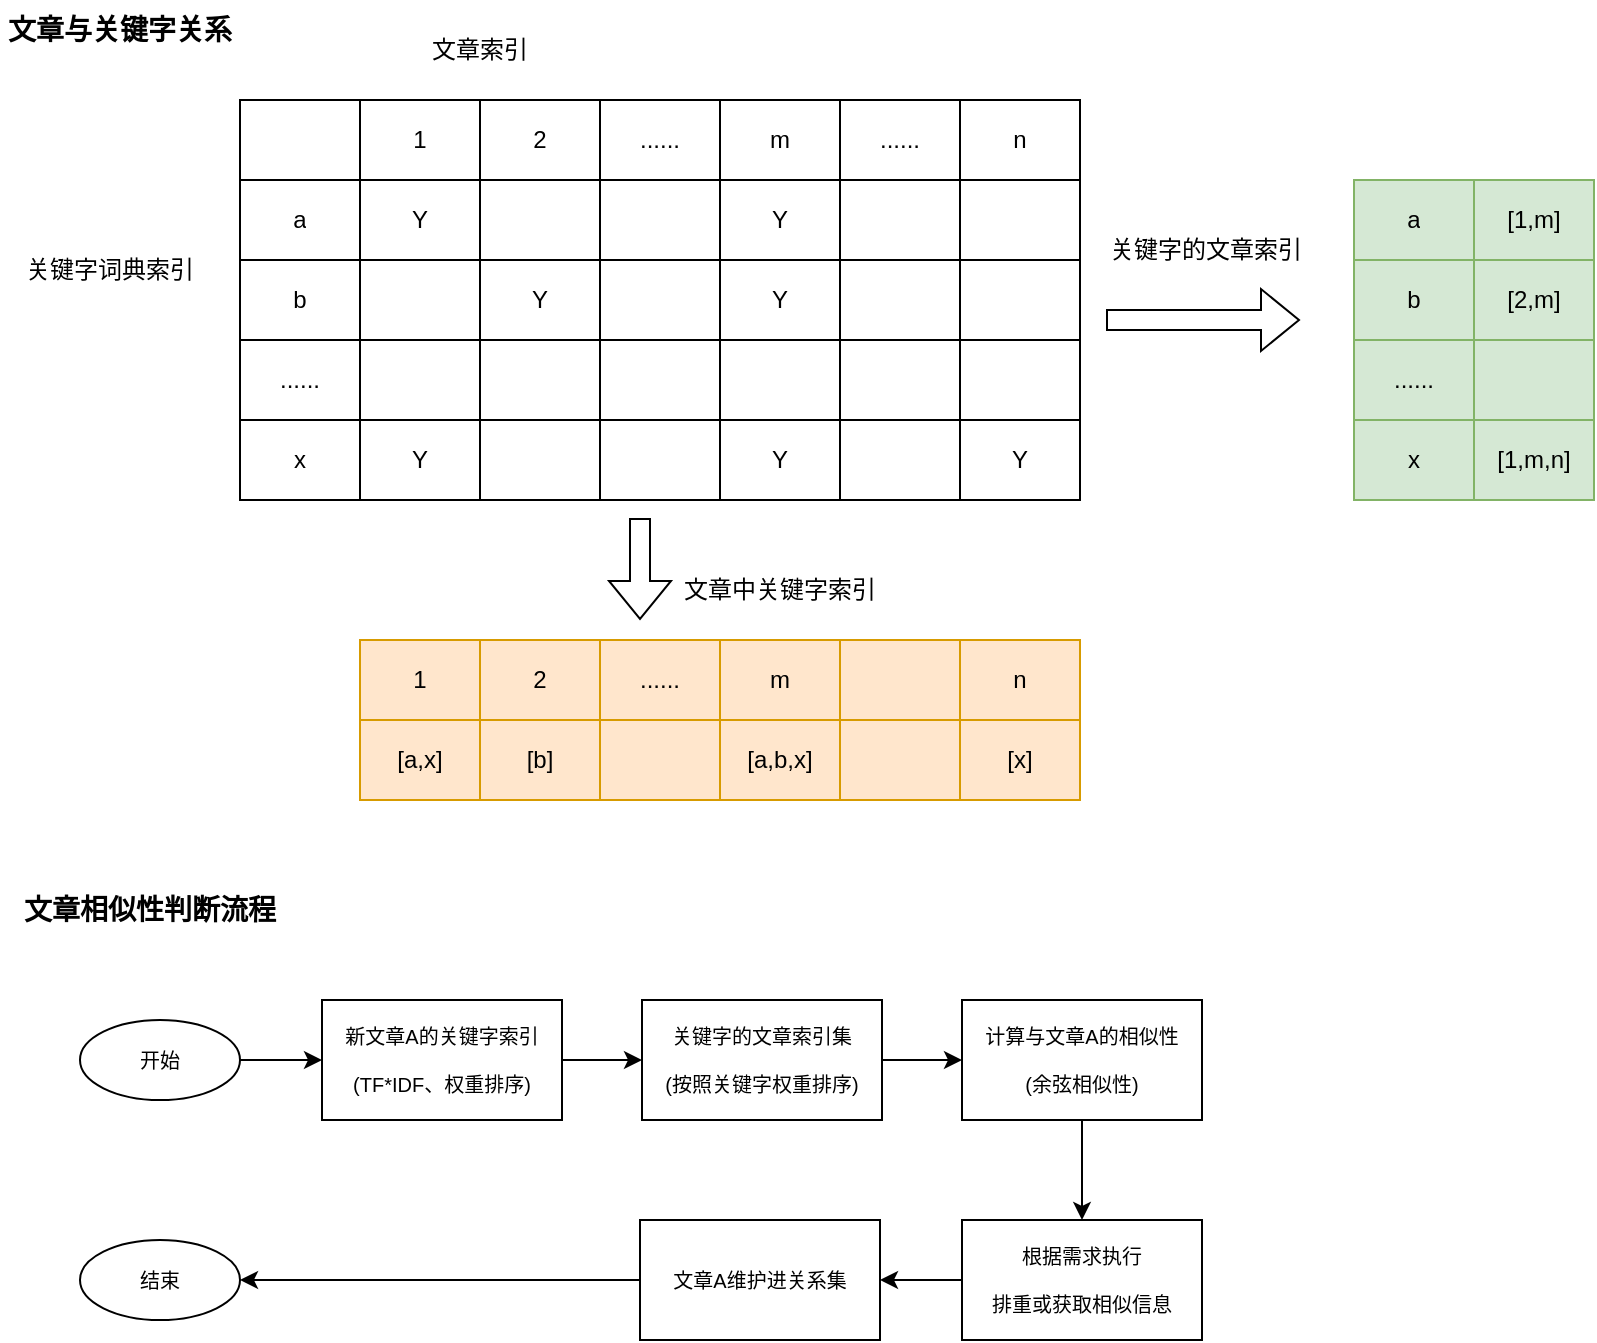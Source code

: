 <mxfile version="20.5.1" type="github"><diagram id="DIAP0rgEsRP4YWkrVaqc" name="Page-1"><mxGraphModel dx="1254" dy="650" grid="0" gridSize="10" guides="1" tooltips="1" connect="1" arrows="1" fold="1" page="0" pageScale="1" pageWidth="827" pageHeight="1169" math="0" shadow="0"><root><mxCell id="0"/><mxCell id="1" parent="0"/><mxCell id="4ttfHNu47AGCeJMSHEzC-1" value="" style="shape=table;startSize=0;container=1;collapsible=0;childLayout=tableLayout;" vertex="1" parent="1"><mxGeometry x="200" y="180" width="420" height="200" as="geometry"/></mxCell><mxCell id="4ttfHNu47AGCeJMSHEzC-2" value="" style="shape=tableRow;horizontal=0;startSize=0;swimlaneHead=0;swimlaneBody=0;top=0;left=0;bottom=0;right=0;collapsible=0;dropTarget=0;fillColor=none;points=[[0,0.5],[1,0.5]];portConstraint=eastwest;" vertex="1" parent="4ttfHNu47AGCeJMSHEzC-1"><mxGeometry width="420" height="40" as="geometry"/></mxCell><mxCell id="4ttfHNu47AGCeJMSHEzC-3" value="" style="shape=partialRectangle;html=1;whiteSpace=wrap;connectable=0;overflow=hidden;fillColor=none;top=0;left=0;bottom=0;right=0;pointerEvents=1;" vertex="1" parent="4ttfHNu47AGCeJMSHEzC-2"><mxGeometry width="60" height="40" as="geometry"><mxRectangle width="60" height="40" as="alternateBounds"/></mxGeometry></mxCell><mxCell id="4ttfHNu47AGCeJMSHEzC-4" value="1" style="shape=partialRectangle;html=1;whiteSpace=wrap;connectable=0;overflow=hidden;fillColor=none;top=0;left=0;bottom=0;right=0;pointerEvents=1;" vertex="1" parent="4ttfHNu47AGCeJMSHEzC-2"><mxGeometry x="60" width="60" height="40" as="geometry"><mxRectangle width="60" height="40" as="alternateBounds"/></mxGeometry></mxCell><mxCell id="4ttfHNu47AGCeJMSHEzC-5" value="2" style="shape=partialRectangle;html=1;whiteSpace=wrap;connectable=0;overflow=hidden;fillColor=none;top=0;left=0;bottom=0;right=0;pointerEvents=1;" vertex="1" parent="4ttfHNu47AGCeJMSHEzC-2"><mxGeometry x="120" width="60" height="40" as="geometry"><mxRectangle width="60" height="40" as="alternateBounds"/></mxGeometry></mxCell><mxCell id="4ttfHNu47AGCeJMSHEzC-6" value="......" style="shape=partialRectangle;html=1;whiteSpace=wrap;connectable=0;overflow=hidden;fillColor=none;top=0;left=0;bottom=0;right=0;pointerEvents=1;" vertex="1" parent="4ttfHNu47AGCeJMSHEzC-2"><mxGeometry x="180" width="60" height="40" as="geometry"><mxRectangle width="60" height="40" as="alternateBounds"/></mxGeometry></mxCell><mxCell id="4ttfHNu47AGCeJMSHEzC-7" value="m" style="shape=partialRectangle;html=1;whiteSpace=wrap;connectable=0;overflow=hidden;fillColor=none;top=0;left=0;bottom=0;right=0;pointerEvents=1;" vertex="1" parent="4ttfHNu47AGCeJMSHEzC-2"><mxGeometry x="240" width="60" height="40" as="geometry"><mxRectangle width="60" height="40" as="alternateBounds"/></mxGeometry></mxCell><mxCell id="4ttfHNu47AGCeJMSHEzC-8" value="......" style="shape=partialRectangle;html=1;whiteSpace=wrap;connectable=0;overflow=hidden;fillColor=none;top=0;left=0;bottom=0;right=0;pointerEvents=1;" vertex="1" parent="4ttfHNu47AGCeJMSHEzC-2"><mxGeometry x="300" width="60" height="40" as="geometry"><mxRectangle width="60" height="40" as="alternateBounds"/></mxGeometry></mxCell><mxCell id="4ttfHNu47AGCeJMSHEzC-9" value="n" style="shape=partialRectangle;html=1;whiteSpace=wrap;connectable=0;overflow=hidden;fillColor=none;top=0;left=0;bottom=0;right=0;pointerEvents=1;" vertex="1" parent="4ttfHNu47AGCeJMSHEzC-2"><mxGeometry x="360" width="60" height="40" as="geometry"><mxRectangle width="60" height="40" as="alternateBounds"/></mxGeometry></mxCell><mxCell id="4ttfHNu47AGCeJMSHEzC-10" value="" style="shape=tableRow;horizontal=0;startSize=0;swimlaneHead=0;swimlaneBody=0;top=0;left=0;bottom=0;right=0;collapsible=0;dropTarget=0;fillColor=none;points=[[0,0.5],[1,0.5]];portConstraint=eastwest;" vertex="1" parent="4ttfHNu47AGCeJMSHEzC-1"><mxGeometry y="40" width="420" height="40" as="geometry"/></mxCell><mxCell id="4ttfHNu47AGCeJMSHEzC-11" value="a" style="shape=partialRectangle;html=1;whiteSpace=wrap;connectable=0;overflow=hidden;fillColor=none;top=0;left=0;bottom=0;right=0;pointerEvents=1;" vertex="1" parent="4ttfHNu47AGCeJMSHEzC-10"><mxGeometry width="60" height="40" as="geometry"><mxRectangle width="60" height="40" as="alternateBounds"/></mxGeometry></mxCell><mxCell id="4ttfHNu47AGCeJMSHEzC-12" value="Y" style="shape=partialRectangle;html=1;whiteSpace=wrap;connectable=0;overflow=hidden;fillColor=none;top=0;left=0;bottom=0;right=0;pointerEvents=1;" vertex="1" parent="4ttfHNu47AGCeJMSHEzC-10"><mxGeometry x="60" width="60" height="40" as="geometry"><mxRectangle width="60" height="40" as="alternateBounds"/></mxGeometry></mxCell><mxCell id="4ttfHNu47AGCeJMSHEzC-13" value="" style="shape=partialRectangle;html=1;whiteSpace=wrap;connectable=0;overflow=hidden;fillColor=none;top=0;left=0;bottom=0;right=0;pointerEvents=1;" vertex="1" parent="4ttfHNu47AGCeJMSHEzC-10"><mxGeometry x="120" width="60" height="40" as="geometry"><mxRectangle width="60" height="40" as="alternateBounds"/></mxGeometry></mxCell><mxCell id="4ttfHNu47AGCeJMSHEzC-14" value="" style="shape=partialRectangle;html=1;whiteSpace=wrap;connectable=0;overflow=hidden;fillColor=none;top=0;left=0;bottom=0;right=0;pointerEvents=1;" vertex="1" parent="4ttfHNu47AGCeJMSHEzC-10"><mxGeometry x="180" width="60" height="40" as="geometry"><mxRectangle width="60" height="40" as="alternateBounds"/></mxGeometry></mxCell><mxCell id="4ttfHNu47AGCeJMSHEzC-15" value="Y" style="shape=partialRectangle;html=1;whiteSpace=wrap;connectable=0;overflow=hidden;fillColor=none;top=0;left=0;bottom=0;right=0;pointerEvents=1;" vertex="1" parent="4ttfHNu47AGCeJMSHEzC-10"><mxGeometry x="240" width="60" height="40" as="geometry"><mxRectangle width="60" height="40" as="alternateBounds"/></mxGeometry></mxCell><mxCell id="4ttfHNu47AGCeJMSHEzC-16" value="" style="shape=partialRectangle;html=1;whiteSpace=wrap;connectable=0;overflow=hidden;fillColor=none;top=0;left=0;bottom=0;right=0;pointerEvents=1;" vertex="1" parent="4ttfHNu47AGCeJMSHEzC-10"><mxGeometry x="300" width="60" height="40" as="geometry"><mxRectangle width="60" height="40" as="alternateBounds"/></mxGeometry></mxCell><mxCell id="4ttfHNu47AGCeJMSHEzC-17" value="" style="shape=partialRectangle;html=1;whiteSpace=wrap;connectable=0;overflow=hidden;fillColor=none;top=0;left=0;bottom=0;right=0;pointerEvents=1;" vertex="1" parent="4ttfHNu47AGCeJMSHEzC-10"><mxGeometry x="360" width="60" height="40" as="geometry"><mxRectangle width="60" height="40" as="alternateBounds"/></mxGeometry></mxCell><mxCell id="4ttfHNu47AGCeJMSHEzC-18" value="" style="shape=tableRow;horizontal=0;startSize=0;swimlaneHead=0;swimlaneBody=0;top=0;left=0;bottom=0;right=0;collapsible=0;dropTarget=0;fillColor=none;points=[[0,0.5],[1,0.5]];portConstraint=eastwest;" vertex="1" parent="4ttfHNu47AGCeJMSHEzC-1"><mxGeometry y="80" width="420" height="40" as="geometry"/></mxCell><mxCell id="4ttfHNu47AGCeJMSHEzC-19" value="b" style="shape=partialRectangle;html=1;whiteSpace=wrap;connectable=0;overflow=hidden;fillColor=none;top=0;left=0;bottom=0;right=0;pointerEvents=1;" vertex="1" parent="4ttfHNu47AGCeJMSHEzC-18"><mxGeometry width="60" height="40" as="geometry"><mxRectangle width="60" height="40" as="alternateBounds"/></mxGeometry></mxCell><mxCell id="4ttfHNu47AGCeJMSHEzC-20" value="" style="shape=partialRectangle;html=1;whiteSpace=wrap;connectable=0;overflow=hidden;fillColor=none;top=0;left=0;bottom=0;right=0;pointerEvents=1;" vertex="1" parent="4ttfHNu47AGCeJMSHEzC-18"><mxGeometry x="60" width="60" height="40" as="geometry"><mxRectangle width="60" height="40" as="alternateBounds"/></mxGeometry></mxCell><mxCell id="4ttfHNu47AGCeJMSHEzC-21" value="Y" style="shape=partialRectangle;html=1;whiteSpace=wrap;connectable=0;overflow=hidden;fillColor=none;top=0;left=0;bottom=0;right=0;pointerEvents=1;" vertex="1" parent="4ttfHNu47AGCeJMSHEzC-18"><mxGeometry x="120" width="60" height="40" as="geometry"><mxRectangle width="60" height="40" as="alternateBounds"/></mxGeometry></mxCell><mxCell id="4ttfHNu47AGCeJMSHEzC-22" value="" style="shape=partialRectangle;html=1;whiteSpace=wrap;connectable=0;overflow=hidden;fillColor=none;top=0;left=0;bottom=0;right=0;pointerEvents=1;" vertex="1" parent="4ttfHNu47AGCeJMSHEzC-18"><mxGeometry x="180" width="60" height="40" as="geometry"><mxRectangle width="60" height="40" as="alternateBounds"/></mxGeometry></mxCell><mxCell id="4ttfHNu47AGCeJMSHEzC-23" value="Y" style="shape=partialRectangle;html=1;whiteSpace=wrap;connectable=0;overflow=hidden;fillColor=none;top=0;left=0;bottom=0;right=0;pointerEvents=1;" vertex="1" parent="4ttfHNu47AGCeJMSHEzC-18"><mxGeometry x="240" width="60" height="40" as="geometry"><mxRectangle width="60" height="40" as="alternateBounds"/></mxGeometry></mxCell><mxCell id="4ttfHNu47AGCeJMSHEzC-24" value="" style="shape=partialRectangle;html=1;whiteSpace=wrap;connectable=0;overflow=hidden;fillColor=none;top=0;left=0;bottom=0;right=0;pointerEvents=1;" vertex="1" parent="4ttfHNu47AGCeJMSHEzC-18"><mxGeometry x="300" width="60" height="40" as="geometry"><mxRectangle width="60" height="40" as="alternateBounds"/></mxGeometry></mxCell><mxCell id="4ttfHNu47AGCeJMSHEzC-25" value="" style="shape=partialRectangle;html=1;whiteSpace=wrap;connectable=0;overflow=hidden;fillColor=none;top=0;left=0;bottom=0;right=0;pointerEvents=1;" vertex="1" parent="4ttfHNu47AGCeJMSHEzC-18"><mxGeometry x="360" width="60" height="40" as="geometry"><mxRectangle width="60" height="40" as="alternateBounds"/></mxGeometry></mxCell><mxCell id="4ttfHNu47AGCeJMSHEzC-36" style="shape=tableRow;horizontal=0;startSize=0;swimlaneHead=0;swimlaneBody=0;top=0;left=0;bottom=0;right=0;collapsible=0;dropTarget=0;fillColor=none;points=[[0,0.5],[1,0.5]];portConstraint=eastwest;" vertex="1" parent="4ttfHNu47AGCeJMSHEzC-1"><mxGeometry y="120" width="420" height="40" as="geometry"/></mxCell><mxCell id="4ttfHNu47AGCeJMSHEzC-37" value="......" style="shape=partialRectangle;html=1;whiteSpace=wrap;connectable=0;overflow=hidden;fillColor=none;top=0;left=0;bottom=0;right=0;pointerEvents=1;" vertex="1" parent="4ttfHNu47AGCeJMSHEzC-36"><mxGeometry width="60" height="40" as="geometry"><mxRectangle width="60" height="40" as="alternateBounds"/></mxGeometry></mxCell><mxCell id="4ttfHNu47AGCeJMSHEzC-38" style="shape=partialRectangle;html=1;whiteSpace=wrap;connectable=0;overflow=hidden;fillColor=none;top=0;left=0;bottom=0;right=0;pointerEvents=1;" vertex="1" parent="4ttfHNu47AGCeJMSHEzC-36"><mxGeometry x="60" width="60" height="40" as="geometry"><mxRectangle width="60" height="40" as="alternateBounds"/></mxGeometry></mxCell><mxCell id="4ttfHNu47AGCeJMSHEzC-39" style="shape=partialRectangle;html=1;whiteSpace=wrap;connectable=0;overflow=hidden;fillColor=none;top=0;left=0;bottom=0;right=0;pointerEvents=1;" vertex="1" parent="4ttfHNu47AGCeJMSHEzC-36"><mxGeometry x="120" width="60" height="40" as="geometry"><mxRectangle width="60" height="40" as="alternateBounds"/></mxGeometry></mxCell><mxCell id="4ttfHNu47AGCeJMSHEzC-40" style="shape=partialRectangle;html=1;whiteSpace=wrap;connectable=0;overflow=hidden;fillColor=none;top=0;left=0;bottom=0;right=0;pointerEvents=1;" vertex="1" parent="4ttfHNu47AGCeJMSHEzC-36"><mxGeometry x="180" width="60" height="40" as="geometry"><mxRectangle width="60" height="40" as="alternateBounds"/></mxGeometry></mxCell><mxCell id="4ttfHNu47AGCeJMSHEzC-41" style="shape=partialRectangle;html=1;whiteSpace=wrap;connectable=0;overflow=hidden;fillColor=none;top=0;left=0;bottom=0;right=0;pointerEvents=1;" vertex="1" parent="4ttfHNu47AGCeJMSHEzC-36"><mxGeometry x="240" width="60" height="40" as="geometry"><mxRectangle width="60" height="40" as="alternateBounds"/></mxGeometry></mxCell><mxCell id="4ttfHNu47AGCeJMSHEzC-42" style="shape=partialRectangle;html=1;whiteSpace=wrap;connectable=0;overflow=hidden;fillColor=none;top=0;left=0;bottom=0;right=0;pointerEvents=1;" vertex="1" parent="4ttfHNu47AGCeJMSHEzC-36"><mxGeometry x="300" width="60" height="40" as="geometry"><mxRectangle width="60" height="40" as="alternateBounds"/></mxGeometry></mxCell><mxCell id="4ttfHNu47AGCeJMSHEzC-43" style="shape=partialRectangle;html=1;whiteSpace=wrap;connectable=0;overflow=hidden;fillColor=none;top=0;left=0;bottom=0;right=0;pointerEvents=1;" vertex="1" parent="4ttfHNu47AGCeJMSHEzC-36"><mxGeometry x="360" width="60" height="40" as="geometry"><mxRectangle width="60" height="40" as="alternateBounds"/></mxGeometry></mxCell><mxCell id="4ttfHNu47AGCeJMSHEzC-44" style="shape=tableRow;horizontal=0;startSize=0;swimlaneHead=0;swimlaneBody=0;top=0;left=0;bottom=0;right=0;collapsible=0;dropTarget=0;fillColor=none;points=[[0,0.5],[1,0.5]];portConstraint=eastwest;" vertex="1" parent="4ttfHNu47AGCeJMSHEzC-1"><mxGeometry y="160" width="420" height="40" as="geometry"/></mxCell><mxCell id="4ttfHNu47AGCeJMSHEzC-45" value="x" style="shape=partialRectangle;html=1;whiteSpace=wrap;connectable=0;overflow=hidden;fillColor=none;top=0;left=0;bottom=0;right=0;pointerEvents=1;" vertex="1" parent="4ttfHNu47AGCeJMSHEzC-44"><mxGeometry width="60" height="40" as="geometry"><mxRectangle width="60" height="40" as="alternateBounds"/></mxGeometry></mxCell><mxCell id="4ttfHNu47AGCeJMSHEzC-46" value="Y" style="shape=partialRectangle;html=1;whiteSpace=wrap;connectable=0;overflow=hidden;fillColor=none;top=0;left=0;bottom=0;right=0;pointerEvents=1;" vertex="1" parent="4ttfHNu47AGCeJMSHEzC-44"><mxGeometry x="60" width="60" height="40" as="geometry"><mxRectangle width="60" height="40" as="alternateBounds"/></mxGeometry></mxCell><mxCell id="4ttfHNu47AGCeJMSHEzC-47" style="shape=partialRectangle;html=1;whiteSpace=wrap;connectable=0;overflow=hidden;fillColor=none;top=0;left=0;bottom=0;right=0;pointerEvents=1;" vertex="1" parent="4ttfHNu47AGCeJMSHEzC-44"><mxGeometry x="120" width="60" height="40" as="geometry"><mxRectangle width="60" height="40" as="alternateBounds"/></mxGeometry></mxCell><mxCell id="4ttfHNu47AGCeJMSHEzC-48" style="shape=partialRectangle;html=1;whiteSpace=wrap;connectable=0;overflow=hidden;fillColor=none;top=0;left=0;bottom=0;right=0;pointerEvents=1;" vertex="1" parent="4ttfHNu47AGCeJMSHEzC-44"><mxGeometry x="180" width="60" height="40" as="geometry"><mxRectangle width="60" height="40" as="alternateBounds"/></mxGeometry></mxCell><mxCell id="4ttfHNu47AGCeJMSHEzC-49" value="Y" style="shape=partialRectangle;html=1;whiteSpace=wrap;connectable=0;overflow=hidden;fillColor=none;top=0;left=0;bottom=0;right=0;pointerEvents=1;" vertex="1" parent="4ttfHNu47AGCeJMSHEzC-44"><mxGeometry x="240" width="60" height="40" as="geometry"><mxRectangle width="60" height="40" as="alternateBounds"/></mxGeometry></mxCell><mxCell id="4ttfHNu47AGCeJMSHEzC-50" style="shape=partialRectangle;html=1;whiteSpace=wrap;connectable=0;overflow=hidden;fillColor=none;top=0;left=0;bottom=0;right=0;pointerEvents=1;" vertex="1" parent="4ttfHNu47AGCeJMSHEzC-44"><mxGeometry x="300" width="60" height="40" as="geometry"><mxRectangle width="60" height="40" as="alternateBounds"/></mxGeometry></mxCell><mxCell id="4ttfHNu47AGCeJMSHEzC-51" value="Y" style="shape=partialRectangle;html=1;whiteSpace=wrap;connectable=0;overflow=hidden;fillColor=none;top=0;left=0;bottom=0;right=0;pointerEvents=1;" vertex="1" parent="4ttfHNu47AGCeJMSHEzC-44"><mxGeometry x="360" width="60" height="40" as="geometry"><mxRectangle width="60" height="40" as="alternateBounds"/></mxGeometry></mxCell><mxCell id="4ttfHNu47AGCeJMSHEzC-34" value="文章索引" style="text;html=1;strokeColor=none;fillColor=none;align=center;verticalAlign=middle;whiteSpace=wrap;rounded=0;" vertex="1" parent="1"><mxGeometry x="290" y="140" width="60" height="30" as="geometry"/></mxCell><mxCell id="4ttfHNu47AGCeJMSHEzC-35" value="关键字词典索引" style="text;html=1;strokeColor=none;fillColor=none;align=center;verticalAlign=middle;whiteSpace=wrap;rounded=0;" vertex="1" parent="1"><mxGeometry x="90" y="250" width="90" height="30" as="geometry"/></mxCell><mxCell id="4ttfHNu47AGCeJMSHEzC-54" value="" style="shape=table;startSize=0;container=1;collapsible=0;childLayout=tableLayout;fillColor=#d5e8d4;strokeColor=#82b366;" vertex="1" parent="1"><mxGeometry x="757" y="220" width="120" height="160" as="geometry"/></mxCell><mxCell id="4ttfHNu47AGCeJMSHEzC-55" value="" style="shape=tableRow;horizontal=0;startSize=0;swimlaneHead=0;swimlaneBody=0;top=0;left=0;bottom=0;right=0;collapsible=0;dropTarget=0;fillColor=none;points=[[0,0.5],[1,0.5]];portConstraint=eastwest;" vertex="1" parent="4ttfHNu47AGCeJMSHEzC-54"><mxGeometry width="120" height="40" as="geometry"/></mxCell><mxCell id="4ttfHNu47AGCeJMSHEzC-83" value="a" style="shape=partialRectangle;html=1;whiteSpace=wrap;connectable=0;overflow=hidden;fillColor=none;top=0;left=0;bottom=0;right=0;pointerEvents=1;" vertex="1" parent="4ttfHNu47AGCeJMSHEzC-55"><mxGeometry width="60" height="40" as="geometry"><mxRectangle width="60" height="40" as="alternateBounds"/></mxGeometry></mxCell><mxCell id="4ttfHNu47AGCeJMSHEzC-56" value="[1,m]" style="shape=partialRectangle;html=1;whiteSpace=wrap;connectable=0;overflow=hidden;fillColor=none;top=0;left=0;bottom=0;right=0;pointerEvents=1;" vertex="1" parent="4ttfHNu47AGCeJMSHEzC-55"><mxGeometry x="60" width="60" height="40" as="geometry"><mxRectangle width="60" height="40" as="alternateBounds"/></mxGeometry></mxCell><mxCell id="4ttfHNu47AGCeJMSHEzC-57" value="" style="shape=tableRow;horizontal=0;startSize=0;swimlaneHead=0;swimlaneBody=0;top=0;left=0;bottom=0;right=0;collapsible=0;dropTarget=0;fillColor=none;points=[[0,0.5],[1,0.5]];portConstraint=eastwest;" vertex="1" parent="4ttfHNu47AGCeJMSHEzC-54"><mxGeometry y="40" width="120" height="40" as="geometry"/></mxCell><mxCell id="4ttfHNu47AGCeJMSHEzC-84" value="b" style="shape=partialRectangle;html=1;whiteSpace=wrap;connectable=0;overflow=hidden;fillColor=none;top=0;left=0;bottom=0;right=0;pointerEvents=1;" vertex="1" parent="4ttfHNu47AGCeJMSHEzC-57"><mxGeometry width="60" height="40" as="geometry"><mxRectangle width="60" height="40" as="alternateBounds"/></mxGeometry></mxCell><mxCell id="4ttfHNu47AGCeJMSHEzC-58" value="[2,m]" style="shape=partialRectangle;html=1;whiteSpace=wrap;connectable=0;overflow=hidden;fillColor=none;top=0;left=0;bottom=0;right=0;pointerEvents=1;" vertex="1" parent="4ttfHNu47AGCeJMSHEzC-57"><mxGeometry x="60" width="60" height="40" as="geometry"><mxRectangle width="60" height="40" as="alternateBounds"/></mxGeometry></mxCell><mxCell id="4ttfHNu47AGCeJMSHEzC-59" value="" style="shape=tableRow;horizontal=0;startSize=0;swimlaneHead=0;swimlaneBody=0;top=0;left=0;bottom=0;right=0;collapsible=0;dropTarget=0;fillColor=none;points=[[0,0.5],[1,0.5]];portConstraint=eastwest;" vertex="1" parent="4ttfHNu47AGCeJMSHEzC-54"><mxGeometry y="80" width="120" height="40" as="geometry"/></mxCell><mxCell id="4ttfHNu47AGCeJMSHEzC-85" value="......" style="shape=partialRectangle;html=1;whiteSpace=wrap;connectable=0;overflow=hidden;fillColor=none;top=0;left=0;bottom=0;right=0;pointerEvents=1;" vertex="1" parent="4ttfHNu47AGCeJMSHEzC-59"><mxGeometry width="60" height="40" as="geometry"><mxRectangle width="60" height="40" as="alternateBounds"/></mxGeometry></mxCell><mxCell id="4ttfHNu47AGCeJMSHEzC-60" value="" style="shape=partialRectangle;html=1;whiteSpace=wrap;connectable=0;overflow=hidden;fillColor=none;top=0;left=0;bottom=0;right=0;pointerEvents=1;" vertex="1" parent="4ttfHNu47AGCeJMSHEzC-59"><mxGeometry x="60" width="60" height="40" as="geometry"><mxRectangle width="60" height="40" as="alternateBounds"/></mxGeometry></mxCell><mxCell id="4ttfHNu47AGCeJMSHEzC-61" style="shape=tableRow;horizontal=0;startSize=0;swimlaneHead=0;swimlaneBody=0;top=0;left=0;bottom=0;right=0;collapsible=0;dropTarget=0;fillColor=none;points=[[0,0.5],[1,0.5]];portConstraint=eastwest;" vertex="1" parent="4ttfHNu47AGCeJMSHEzC-54"><mxGeometry y="120" width="120" height="40" as="geometry"/></mxCell><mxCell id="4ttfHNu47AGCeJMSHEzC-86" value="x" style="shape=partialRectangle;html=1;whiteSpace=wrap;connectable=0;overflow=hidden;fillColor=none;top=0;left=0;bottom=0;right=0;pointerEvents=1;" vertex="1" parent="4ttfHNu47AGCeJMSHEzC-61"><mxGeometry width="60" height="40" as="geometry"><mxRectangle width="60" height="40" as="alternateBounds"/></mxGeometry></mxCell><mxCell id="4ttfHNu47AGCeJMSHEzC-62" value="[1,m,n]" style="shape=partialRectangle;html=1;whiteSpace=wrap;connectable=0;overflow=hidden;fillColor=none;top=0;left=0;bottom=0;right=0;pointerEvents=1;" vertex="1" parent="4ttfHNu47AGCeJMSHEzC-61"><mxGeometry x="60" width="60" height="40" as="geometry"><mxRectangle width="60" height="40" as="alternateBounds"/></mxGeometry></mxCell><mxCell id="4ttfHNu47AGCeJMSHEzC-63" value="" style="shape=flexArrow;endArrow=classic;html=1;rounded=0;" edge="1" parent="1"><mxGeometry width="50" height="50" relative="1" as="geometry"><mxPoint x="633" y="290" as="sourcePoint"/><mxPoint x="730" y="290" as="targetPoint"/></mxGeometry></mxCell><mxCell id="4ttfHNu47AGCeJMSHEzC-64" value="关键字的文章索引" style="text;html=1;strokeColor=none;fillColor=none;align=center;verticalAlign=middle;whiteSpace=wrap;rounded=0;" vertex="1" parent="1"><mxGeometry x="633" y="240" width="100" height="30" as="geometry"/></mxCell><mxCell id="4ttfHNu47AGCeJMSHEzC-65" value="" style="shape=table;startSize=0;container=1;collapsible=0;childLayout=tableLayout;fillColor=#ffe6cc;strokeColor=#d79b00;" vertex="1" parent="1"><mxGeometry x="260" y="450" width="360" height="80" as="geometry"/></mxCell><mxCell id="4ttfHNu47AGCeJMSHEzC-76" style="shape=tableRow;horizontal=0;startSize=0;swimlaneHead=0;swimlaneBody=0;top=0;left=0;bottom=0;right=0;collapsible=0;dropTarget=0;fillColor=none;points=[[0,0.5],[1,0.5]];portConstraint=eastwest;" vertex="1" parent="4ttfHNu47AGCeJMSHEzC-65"><mxGeometry width="360" height="40" as="geometry"/></mxCell><mxCell id="4ttfHNu47AGCeJMSHEzC-77" value="1" style="shape=partialRectangle;html=1;whiteSpace=wrap;connectable=0;overflow=hidden;fillColor=none;top=0;left=0;bottom=0;right=0;pointerEvents=1;" vertex="1" parent="4ttfHNu47AGCeJMSHEzC-76"><mxGeometry width="60" height="40" as="geometry"><mxRectangle width="60" height="40" as="alternateBounds"/></mxGeometry></mxCell><mxCell id="4ttfHNu47AGCeJMSHEzC-78" value="2" style="shape=partialRectangle;html=1;whiteSpace=wrap;connectable=0;overflow=hidden;fillColor=none;top=0;left=0;bottom=0;right=0;pointerEvents=1;" vertex="1" parent="4ttfHNu47AGCeJMSHEzC-76"><mxGeometry x="60" width="60" height="40" as="geometry"><mxRectangle width="60" height="40" as="alternateBounds"/></mxGeometry></mxCell><mxCell id="4ttfHNu47AGCeJMSHEzC-79" value="......" style="shape=partialRectangle;html=1;whiteSpace=wrap;connectable=0;overflow=hidden;fillColor=none;top=0;left=0;bottom=0;right=0;pointerEvents=1;" vertex="1" parent="4ttfHNu47AGCeJMSHEzC-76"><mxGeometry x="120" width="60" height="40" as="geometry"><mxRectangle width="60" height="40" as="alternateBounds"/></mxGeometry></mxCell><mxCell id="4ttfHNu47AGCeJMSHEzC-80" value="m" style="shape=partialRectangle;html=1;whiteSpace=wrap;connectable=0;overflow=hidden;fillColor=none;top=0;left=0;bottom=0;right=0;pointerEvents=1;" vertex="1" parent="4ttfHNu47AGCeJMSHEzC-76"><mxGeometry x="180" width="60" height="40" as="geometry"><mxRectangle width="60" height="40" as="alternateBounds"/></mxGeometry></mxCell><mxCell id="4ttfHNu47AGCeJMSHEzC-81" style="shape=partialRectangle;html=1;whiteSpace=wrap;connectable=0;overflow=hidden;fillColor=none;top=0;left=0;bottom=0;right=0;pointerEvents=1;" vertex="1" parent="4ttfHNu47AGCeJMSHEzC-76"><mxGeometry x="240" width="60" height="40" as="geometry"><mxRectangle width="60" height="40" as="alternateBounds"/></mxGeometry></mxCell><mxCell id="4ttfHNu47AGCeJMSHEzC-82" value="n" style="shape=partialRectangle;html=1;whiteSpace=wrap;connectable=0;overflow=hidden;fillColor=none;top=0;left=0;bottom=0;right=0;pointerEvents=1;" vertex="1" parent="4ttfHNu47AGCeJMSHEzC-76"><mxGeometry x="300" width="60" height="40" as="geometry"><mxRectangle width="60" height="40" as="alternateBounds"/></mxGeometry></mxCell><mxCell id="4ttfHNu47AGCeJMSHEzC-66" value="" style="shape=tableRow;horizontal=0;startSize=0;swimlaneHead=0;swimlaneBody=0;top=0;left=0;bottom=0;right=0;collapsible=0;dropTarget=0;fillColor=none;points=[[0,0.5],[1,0.5]];portConstraint=eastwest;" vertex="1" parent="4ttfHNu47AGCeJMSHEzC-65"><mxGeometry y="40" width="360" height="40" as="geometry"/></mxCell><mxCell id="4ttfHNu47AGCeJMSHEzC-67" value="[a,x]" style="shape=partialRectangle;html=1;whiteSpace=wrap;connectable=0;overflow=hidden;fillColor=none;top=0;left=0;bottom=0;right=0;pointerEvents=1;" vertex="1" parent="4ttfHNu47AGCeJMSHEzC-66"><mxGeometry width="60" height="40" as="geometry"><mxRectangle width="60" height="40" as="alternateBounds"/></mxGeometry></mxCell><mxCell id="4ttfHNu47AGCeJMSHEzC-68" value="[b]" style="shape=partialRectangle;html=1;whiteSpace=wrap;connectable=0;overflow=hidden;fillColor=none;top=0;left=0;bottom=0;right=0;pointerEvents=1;" vertex="1" parent="4ttfHNu47AGCeJMSHEzC-66"><mxGeometry x="60" width="60" height="40" as="geometry"><mxRectangle width="60" height="40" as="alternateBounds"/></mxGeometry></mxCell><mxCell id="4ttfHNu47AGCeJMSHEzC-69" value="" style="shape=partialRectangle;html=1;whiteSpace=wrap;connectable=0;overflow=hidden;fillColor=none;top=0;left=0;bottom=0;right=0;pointerEvents=1;" vertex="1" parent="4ttfHNu47AGCeJMSHEzC-66"><mxGeometry x="120" width="60" height="40" as="geometry"><mxRectangle width="60" height="40" as="alternateBounds"/></mxGeometry></mxCell><mxCell id="4ttfHNu47AGCeJMSHEzC-70" value="[a,b,x]" style="shape=partialRectangle;html=1;whiteSpace=wrap;connectable=0;overflow=hidden;fillColor=none;top=0;left=0;bottom=0;right=0;pointerEvents=1;" vertex="1" parent="4ttfHNu47AGCeJMSHEzC-66"><mxGeometry x="180" width="60" height="40" as="geometry"><mxRectangle width="60" height="40" as="alternateBounds"/></mxGeometry></mxCell><mxCell id="4ttfHNu47AGCeJMSHEzC-71" value="" style="shape=partialRectangle;html=1;whiteSpace=wrap;connectable=0;overflow=hidden;fillColor=none;top=0;left=0;bottom=0;right=0;pointerEvents=1;" vertex="1" parent="4ttfHNu47AGCeJMSHEzC-66"><mxGeometry x="240" width="60" height="40" as="geometry"><mxRectangle width="60" height="40" as="alternateBounds"/></mxGeometry></mxCell><mxCell id="4ttfHNu47AGCeJMSHEzC-72" value="[x]" style="shape=partialRectangle;html=1;whiteSpace=wrap;connectable=0;overflow=hidden;fillColor=none;top=0;left=0;bottom=0;right=0;pointerEvents=1;" vertex="1" parent="4ttfHNu47AGCeJMSHEzC-66"><mxGeometry x="300" width="60" height="40" as="geometry"><mxRectangle width="60" height="40" as="alternateBounds"/></mxGeometry></mxCell><mxCell id="4ttfHNu47AGCeJMSHEzC-73" value="" style="shape=flexArrow;endArrow=classic;html=1;rounded=0;" edge="1" parent="1"><mxGeometry width="50" height="50" relative="1" as="geometry"><mxPoint x="400" y="389" as="sourcePoint"/><mxPoint x="400" y="440" as="targetPoint"/></mxGeometry></mxCell><mxCell id="4ttfHNu47AGCeJMSHEzC-74" value="文章中关键字索引" style="text;html=1;strokeColor=none;fillColor=none;align=center;verticalAlign=middle;whiteSpace=wrap;rounded=0;" vertex="1" parent="1"><mxGeometry x="420" y="410" width="100" height="30" as="geometry"/></mxCell><mxCell id="4ttfHNu47AGCeJMSHEzC-75" value="&lt;b&gt;&lt;font style=&quot;font-size: 14px;&quot;&gt;文章与关键字关系&lt;/font&gt;&lt;/b&gt;" style="text;html=1;strokeColor=none;fillColor=none;align=center;verticalAlign=middle;whiteSpace=wrap;rounded=0;" vertex="1" parent="1"><mxGeometry x="80" y="130" width="120" height="30" as="geometry"/></mxCell><mxCell id="4ttfHNu47AGCeJMSHEzC-95" value="" style="edgeStyle=orthogonalEdgeStyle;rounded=0;orthogonalLoop=1;jettySize=auto;html=1;fontSize=10;" edge="1" parent="1" source="4ttfHNu47AGCeJMSHEzC-88" target="4ttfHNu47AGCeJMSHEzC-89"><mxGeometry relative="1" as="geometry"/></mxCell><mxCell id="4ttfHNu47AGCeJMSHEzC-88" value="开始" style="ellipse;whiteSpace=wrap;html=1;fontSize=10;" vertex="1" parent="1"><mxGeometry x="120" y="640" width="80" height="40" as="geometry"/></mxCell><mxCell id="4ttfHNu47AGCeJMSHEzC-96" value="" style="edgeStyle=orthogonalEdgeStyle;rounded=0;orthogonalLoop=1;jettySize=auto;html=1;fontSize=10;" edge="1" parent="1" source="4ttfHNu47AGCeJMSHEzC-89" target="4ttfHNu47AGCeJMSHEzC-90"><mxGeometry relative="1" as="geometry"/></mxCell><mxCell id="4ttfHNu47AGCeJMSHEzC-89" value="新文章A的关键字索引&lt;br&gt;&lt;br style=&quot;font-size: 10px;&quot;&gt;(TF*IDF、权重排序)" style="rounded=0;whiteSpace=wrap;html=1;fontSize=10;" vertex="1" parent="1"><mxGeometry x="241" y="630" width="120" height="60" as="geometry"/></mxCell><mxCell id="4ttfHNu47AGCeJMSHEzC-97" value="" style="edgeStyle=orthogonalEdgeStyle;rounded=0;orthogonalLoop=1;jettySize=auto;html=1;fontSize=10;" edge="1" parent="1" source="4ttfHNu47AGCeJMSHEzC-90" target="4ttfHNu47AGCeJMSHEzC-92"><mxGeometry relative="1" as="geometry"/></mxCell><mxCell id="4ttfHNu47AGCeJMSHEzC-90" value="关键字的文章索引集&lt;br&gt;&lt;br&gt;(按照关键字权重排序)" style="rounded=0;whiteSpace=wrap;html=1;fontSize=10;" vertex="1" parent="1"><mxGeometry x="401" y="630" width="120" height="60" as="geometry"/></mxCell><mxCell id="4ttfHNu47AGCeJMSHEzC-98" value="" style="edgeStyle=orthogonalEdgeStyle;rounded=0;orthogonalLoop=1;jettySize=auto;html=1;fontSize=10;" edge="1" parent="1" source="4ttfHNu47AGCeJMSHEzC-92" target="4ttfHNu47AGCeJMSHEzC-93"><mxGeometry relative="1" as="geometry"/></mxCell><mxCell id="4ttfHNu47AGCeJMSHEzC-92" value="计算与文章A的相似性&lt;br&gt;&lt;br&gt;(余弦相似性)" style="rounded=0;whiteSpace=wrap;html=1;fontSize=10;" vertex="1" parent="1"><mxGeometry x="561" y="630" width="120" height="60" as="geometry"/></mxCell><mxCell id="4ttfHNu47AGCeJMSHEzC-101" value="" style="edgeStyle=orthogonalEdgeStyle;rounded=0;orthogonalLoop=1;jettySize=auto;html=1;fontSize=10;" edge="1" parent="1" source="4ttfHNu47AGCeJMSHEzC-93" target="4ttfHNu47AGCeJMSHEzC-100"><mxGeometry relative="1" as="geometry"/></mxCell><mxCell id="4ttfHNu47AGCeJMSHEzC-93" value="根据需求执行&lt;br&gt;&lt;br&gt;排重或获取相似信息" style="rounded=0;whiteSpace=wrap;html=1;fontSize=10;" vertex="1" parent="1"><mxGeometry x="561" y="740" width="120" height="60" as="geometry"/></mxCell><mxCell id="4ttfHNu47AGCeJMSHEzC-94" value="结束" style="ellipse;whiteSpace=wrap;html=1;fontSize=10;" vertex="1" parent="1"><mxGeometry x="120" y="750" width="80" height="40" as="geometry"/></mxCell><mxCell id="4ttfHNu47AGCeJMSHEzC-102" value="" style="edgeStyle=orthogonalEdgeStyle;rounded=0;orthogonalLoop=1;jettySize=auto;html=1;fontSize=10;" edge="1" parent="1" source="4ttfHNu47AGCeJMSHEzC-100" target="4ttfHNu47AGCeJMSHEzC-94"><mxGeometry relative="1" as="geometry"/></mxCell><mxCell id="4ttfHNu47AGCeJMSHEzC-100" value="文章A维护进关系集" style="whiteSpace=wrap;html=1;fontSize=10;rounded=0;" vertex="1" parent="1"><mxGeometry x="400" y="740" width="120" height="60" as="geometry"/></mxCell><mxCell id="4ttfHNu47AGCeJMSHEzC-103" value="&lt;b&gt;&lt;font style=&quot;font-size: 14px;&quot;&gt;文章相似性判断流程&lt;/font&gt;&lt;/b&gt;" style="text;html=1;strokeColor=none;fillColor=none;align=center;verticalAlign=middle;whiteSpace=wrap;rounded=0;" vertex="1" parent="1"><mxGeometry x="90" y="570" width="130" height="30" as="geometry"/></mxCell></root></mxGraphModel></diagram></mxfile>